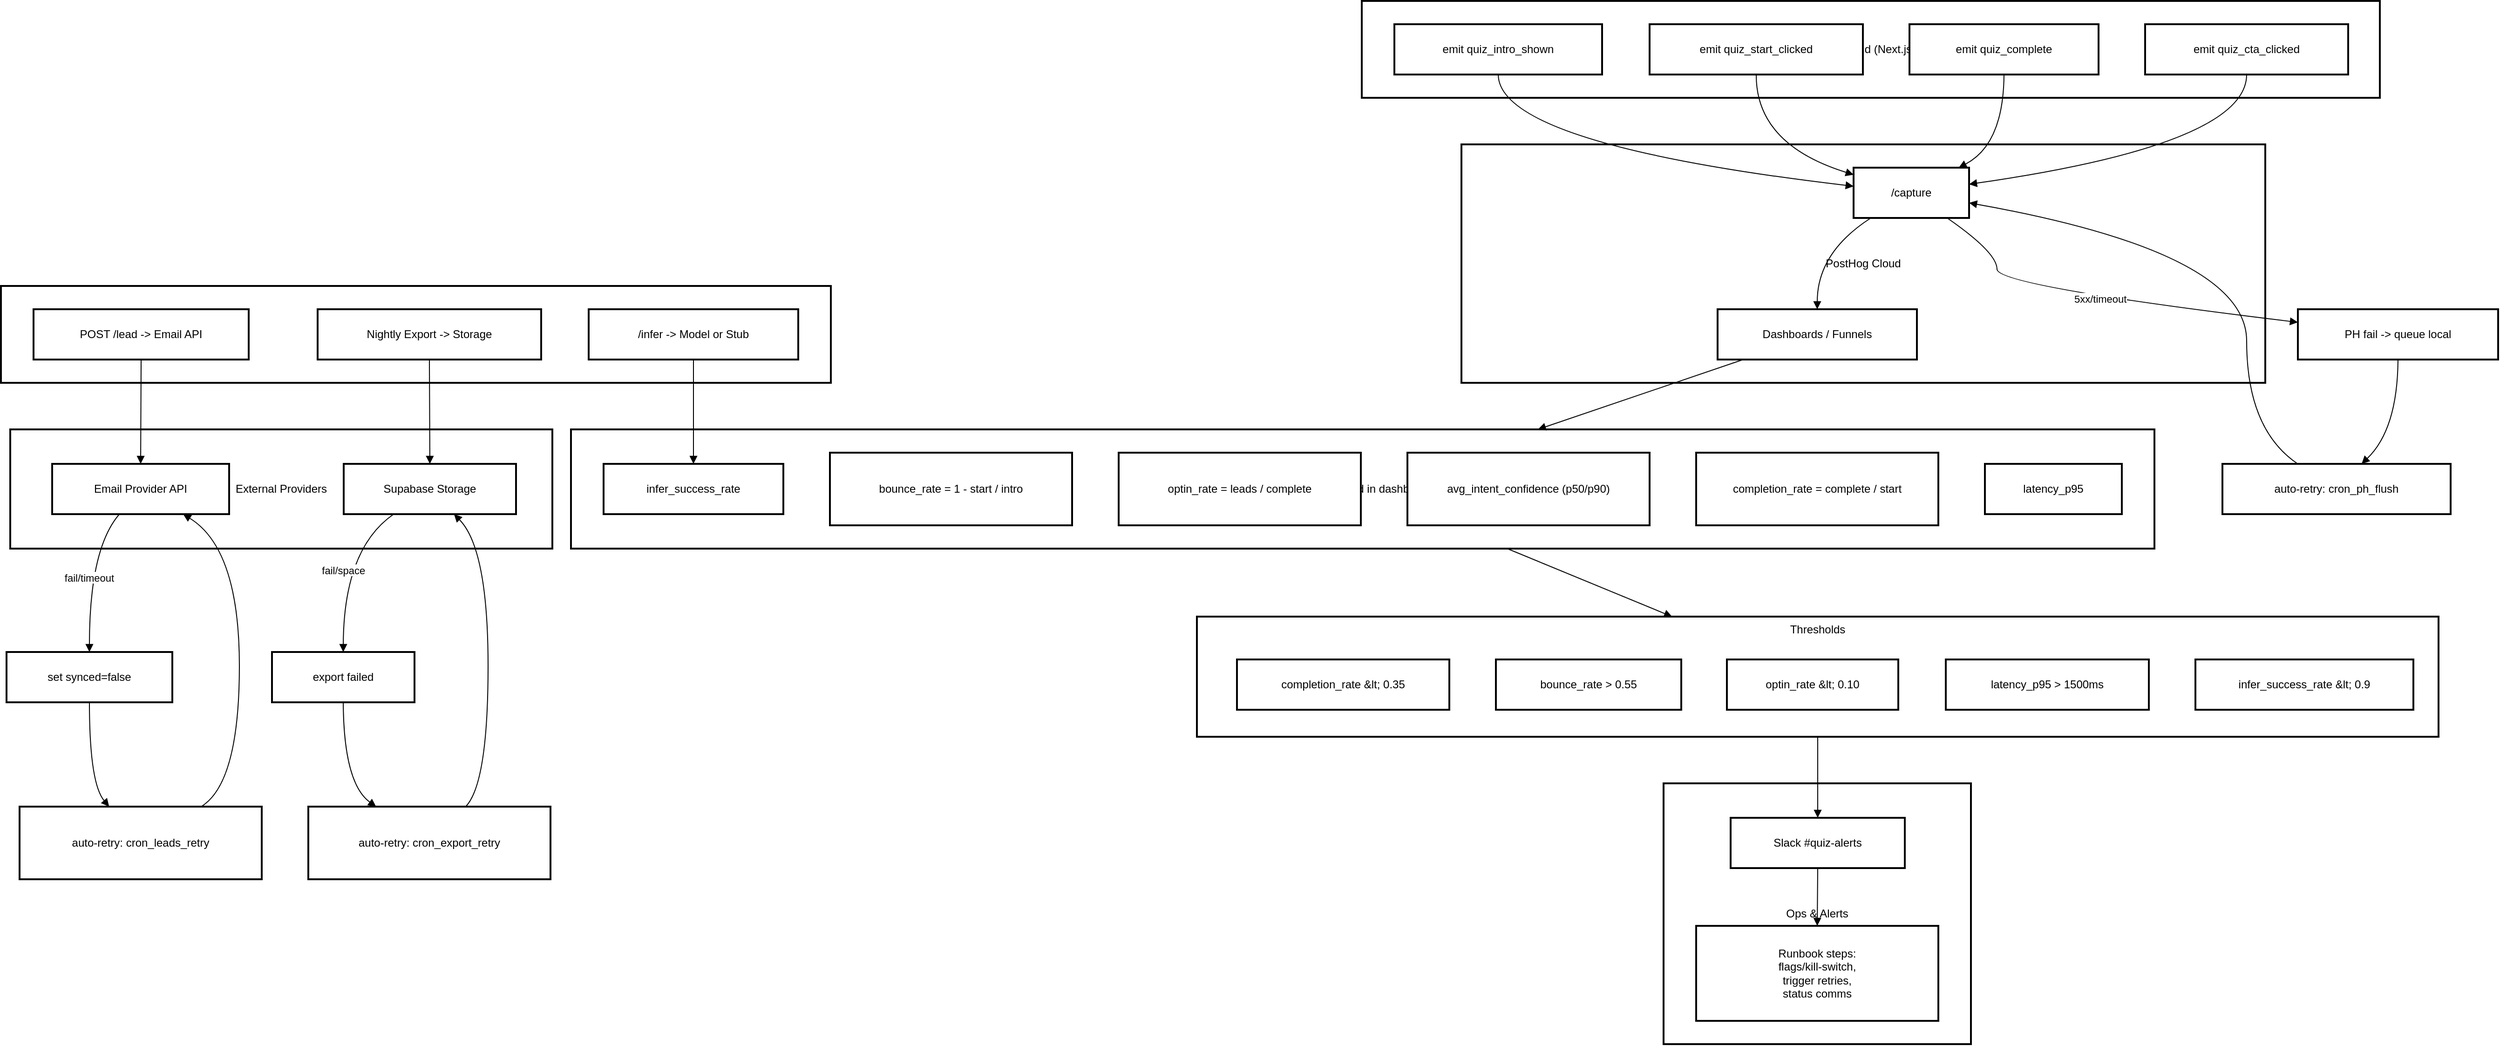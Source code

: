 <mxfile version="28.1.1">
  <diagram name="Page-1" id="XDPCsSQfRMQ0sJvshjU1">
    <mxGraphModel dx="695" dy="778" grid="1" gridSize="10" guides="1" tooltips="1" connect="1" arrows="1" fold="1" page="1" pageScale="1" pageWidth="850" pageHeight="1100" math="0" shadow="0">
      <root>
        <mxCell id="0" />
        <mxCell id="1" parent="0" />
        <mxCell id="t3xGnNsMRrNu702IRC1W-1" value="Thresholds" style="whiteSpace=wrap;strokeWidth=2;verticalAlign=top;" vertex="1" parent="1">
          <mxGeometry x="1304" y="681" width="1333" height="129" as="geometry" />
        </mxCell>
        <mxCell id="t3xGnNsMRrNu702IRC1W-2" value="completion_rate &amp;lt; 0.35" style="whiteSpace=wrap;strokeWidth=2;" vertex="1" parent="t3xGnNsMRrNu702IRC1W-1">
          <mxGeometry x="43" y="46" width="228" height="54" as="geometry" />
        </mxCell>
        <mxCell id="t3xGnNsMRrNu702IRC1W-3" value="bounce_rate &gt; 0.55" style="whiteSpace=wrap;strokeWidth=2;" vertex="1" parent="t3xGnNsMRrNu702IRC1W-1">
          <mxGeometry x="321" y="46" width="199" height="54" as="geometry" />
        </mxCell>
        <mxCell id="t3xGnNsMRrNu702IRC1W-4" value="optin_rate &amp;lt; 0.10" style="whiteSpace=wrap;strokeWidth=2;" vertex="1" parent="t3xGnNsMRrNu702IRC1W-1">
          <mxGeometry x="569" y="46" width="184" height="54" as="geometry" />
        </mxCell>
        <mxCell id="t3xGnNsMRrNu702IRC1W-5" value="latency_p95 &gt; 1500ms" style="whiteSpace=wrap;strokeWidth=2;" vertex="1" parent="t3xGnNsMRrNu702IRC1W-1">
          <mxGeometry x="804" y="46" width="218" height="54" as="geometry" />
        </mxCell>
        <mxCell id="t3xGnNsMRrNu702IRC1W-6" value="infer_success_rate &amp;lt; 0.9" style="whiteSpace=wrap;strokeWidth=2;" vertex="1" parent="t3xGnNsMRrNu702IRC1W-1">
          <mxGeometry x="1072" y="46" width="234" height="54" as="geometry" />
        </mxCell>
        <mxCell id="t3xGnNsMRrNu702IRC1W-7" value="KPIs (computed in dashboards)" style="whiteSpace=wrap;strokeWidth=2;" vertex="1" parent="1">
          <mxGeometry x="632" y="480" width="1700" height="128" as="geometry" />
        </mxCell>
        <mxCell id="t3xGnNsMRrNu702IRC1W-8" value="External Providers" style="whiteSpace=wrap;strokeWidth=2;" vertex="1" parent="1">
          <mxGeometry x="30" y="480" width="582" height="128" as="geometry" />
        </mxCell>
        <mxCell id="t3xGnNsMRrNu702IRC1W-9" value="Edge Functions" style="whiteSpace=wrap;strokeWidth=2;" vertex="1" parent="1">
          <mxGeometry x="20" y="326" width="891" height="104" as="geometry" />
        </mxCell>
        <mxCell id="t3xGnNsMRrNu702IRC1W-10" value="Ops &amp; Alerts" style="whiteSpace=wrap;strokeWidth=2;" vertex="1" parent="1">
          <mxGeometry x="1805" y="860" width="330" height="280" as="geometry" />
        </mxCell>
        <mxCell id="t3xGnNsMRrNu702IRC1W-11" value="PostHog Cloud" style="whiteSpace=wrap;strokeWidth=2;" vertex="1" parent="1">
          <mxGeometry x="1588" y="174" width="863" height="256" as="geometry" />
        </mxCell>
        <mxCell id="t3xGnNsMRrNu702IRC1W-12" value="Frontend (Next.js)" style="whiteSpace=wrap;strokeWidth=2;" vertex="1" parent="1">
          <mxGeometry x="1481" y="20" width="1093" height="104" as="geometry" />
        </mxCell>
        <mxCell id="t3xGnNsMRrNu702IRC1W-13" value="emit quiz_intro_shown" style="whiteSpace=wrap;strokeWidth=2;" vertex="1" parent="1">
          <mxGeometry x="1516" y="45" width="223" height="54" as="geometry" />
        </mxCell>
        <mxCell id="t3xGnNsMRrNu702IRC1W-14" value="emit quiz_start_clicked" style="whiteSpace=wrap;strokeWidth=2;" vertex="1" parent="1">
          <mxGeometry x="1790" y="45" width="229" height="54" as="geometry" />
        </mxCell>
        <mxCell id="t3xGnNsMRrNu702IRC1W-15" value="emit quiz_complete" style="whiteSpace=wrap;strokeWidth=2;" vertex="1" parent="1">
          <mxGeometry x="2069" y="45" width="203" height="54" as="geometry" />
        </mxCell>
        <mxCell id="t3xGnNsMRrNu702IRC1W-16" value="emit quiz_cta_clicked" style="whiteSpace=wrap;strokeWidth=2;" vertex="1" parent="1">
          <mxGeometry x="2322" y="45" width="218" height="54" as="geometry" />
        </mxCell>
        <mxCell id="t3xGnNsMRrNu702IRC1W-17" value="/capture" style="whiteSpace=wrap;strokeWidth=2;" vertex="1" parent="1">
          <mxGeometry x="2009" y="199" width="124" height="54" as="geometry" />
        </mxCell>
        <mxCell id="t3xGnNsMRrNu702IRC1W-18" value="Dashboards / Funnels" style="whiteSpace=wrap;strokeWidth=2;" vertex="1" parent="1">
          <mxGeometry x="1863" y="351" width="214" height="54" as="geometry" />
        </mxCell>
        <mxCell id="t3xGnNsMRrNu702IRC1W-19" value="Slack #quiz-alerts" style="whiteSpace=wrap;strokeWidth=2;" vertex="1" parent="1">
          <mxGeometry x="1877" y="897" width="187" height="54" as="geometry" />
        </mxCell>
        <mxCell id="t3xGnNsMRrNu702IRC1W-20" value="Runbook steps:&#xa;flags/kill-switch,&#xa;trigger retries,&#xa;status comms" style="whiteSpace=wrap;strokeWidth=2;" vertex="1" parent="1">
          <mxGeometry x="1840" y="1013" width="260" height="102" as="geometry" />
        </mxCell>
        <mxCell id="t3xGnNsMRrNu702IRC1W-21" value="POST /lead -&gt; Email API" style="whiteSpace=wrap;strokeWidth=2;" vertex="1" parent="1">
          <mxGeometry x="55" y="351" width="231" height="54" as="geometry" />
        </mxCell>
        <mxCell id="t3xGnNsMRrNu702IRC1W-22" value="Nightly Export -&gt; Storage" style="whiteSpace=wrap;strokeWidth=2;" vertex="1" parent="1">
          <mxGeometry x="360" y="351" width="240" height="54" as="geometry" />
        </mxCell>
        <mxCell id="t3xGnNsMRrNu702IRC1W-23" value="/infer -&gt; Model or Stub" style="whiteSpace=wrap;strokeWidth=2;" vertex="1" parent="1">
          <mxGeometry x="651" y="351" width="225" height="54" as="geometry" />
        </mxCell>
        <mxCell id="t3xGnNsMRrNu702IRC1W-24" value="Email Provider API" style="whiteSpace=wrap;strokeWidth=2;" vertex="1" parent="1">
          <mxGeometry x="75" y="517" width="190" height="54" as="geometry" />
        </mxCell>
        <mxCell id="t3xGnNsMRrNu702IRC1W-25" value="Supabase Storage" style="whiteSpace=wrap;strokeWidth=2;" vertex="1" parent="1">
          <mxGeometry x="388" y="517" width="185" height="54" as="geometry" />
        </mxCell>
        <mxCell id="t3xGnNsMRrNu702IRC1W-26" value="completion_rate = complete / start" style="whiteSpace=wrap;strokeWidth=2;" vertex="1" parent="1">
          <mxGeometry x="1840" y="505" width="260" height="78" as="geometry" />
        </mxCell>
        <mxCell id="t3xGnNsMRrNu702IRC1W-27" value="bounce_rate = 1 - start / intro" style="whiteSpace=wrap;strokeWidth=2;" vertex="1" parent="1">
          <mxGeometry x="910" y="505" width="260" height="78" as="geometry" />
        </mxCell>
        <mxCell id="t3xGnNsMRrNu702IRC1W-28" value="optin_rate = leads / complete" style="whiteSpace=wrap;strokeWidth=2;" vertex="1" parent="1">
          <mxGeometry x="1220" y="505" width="260" height="78" as="geometry" />
        </mxCell>
        <mxCell id="t3xGnNsMRrNu702IRC1W-29" value="avg_intent_confidence (p50/p90)" style="whiteSpace=wrap;strokeWidth=2;" vertex="1" parent="1">
          <mxGeometry x="1530" y="505" width="260" height="78" as="geometry" />
        </mxCell>
        <mxCell id="t3xGnNsMRrNu702IRC1W-30" value="infer_success_rate" style="whiteSpace=wrap;strokeWidth=2;" vertex="1" parent="1">
          <mxGeometry x="667" y="517" width="193" height="54" as="geometry" />
        </mxCell>
        <mxCell id="t3xGnNsMRrNu702IRC1W-31" value="latency_p95" style="whiteSpace=wrap;strokeWidth=2;" vertex="1" parent="1">
          <mxGeometry x="2150" y="517" width="147" height="54" as="geometry" />
        </mxCell>
        <mxCell id="t3xGnNsMRrNu702IRC1W-32" value="PH fail -&gt; queue local" style="whiteSpace=wrap;strokeWidth=2;" vertex="1" parent="1">
          <mxGeometry x="2486" y="351" width="215" height="54" as="geometry" />
        </mxCell>
        <mxCell id="t3xGnNsMRrNu702IRC1W-33" value="set synced=false" style="whiteSpace=wrap;strokeWidth=2;" vertex="1" parent="1">
          <mxGeometry x="26" y="719" width="178" height="54" as="geometry" />
        </mxCell>
        <mxCell id="t3xGnNsMRrNu702IRC1W-34" value="export failed" style="whiteSpace=wrap;strokeWidth=2;" vertex="1" parent="1">
          <mxGeometry x="311" y="719" width="153" height="54" as="geometry" />
        </mxCell>
        <mxCell id="t3xGnNsMRrNu702IRC1W-35" value="auto-retry: cron_ph_flush" style="whiteSpace=wrap;strokeWidth=2;" vertex="1" parent="1">
          <mxGeometry x="2405" y="517" width="245" height="54" as="geometry" />
        </mxCell>
        <mxCell id="t3xGnNsMRrNu702IRC1W-36" value="auto-retry: cron_leads_retry" style="whiteSpace=wrap;strokeWidth=2;" vertex="1" parent="1">
          <mxGeometry x="40" y="885" width="260" height="78" as="geometry" />
        </mxCell>
        <mxCell id="t3xGnNsMRrNu702IRC1W-37" value="auto-retry: cron_export_retry" style="whiteSpace=wrap;strokeWidth=2;" vertex="1" parent="1">
          <mxGeometry x="350" y="885" width="260" height="78" as="geometry" />
        </mxCell>
        <mxCell id="t3xGnNsMRrNu702IRC1W-38" value="" style="curved=1;startArrow=none;endArrow=block;exitX=0.5;exitY=1;entryX=0;entryY=0.37;rounded=0;" edge="1" parent="1" source="t3xGnNsMRrNu702IRC1W-13" target="t3xGnNsMRrNu702IRC1W-17">
          <mxGeometry relative="1" as="geometry">
            <Array as="points">
              <mxPoint x="1628" y="174" />
            </Array>
          </mxGeometry>
        </mxCell>
        <mxCell id="t3xGnNsMRrNu702IRC1W-39" value="" style="curved=1;startArrow=none;endArrow=block;exitX=0.5;exitY=1;entryX=0;entryY=0.14;rounded=0;" edge="1" parent="1" source="t3xGnNsMRrNu702IRC1W-14" target="t3xGnNsMRrNu702IRC1W-17">
          <mxGeometry relative="1" as="geometry">
            <Array as="points">
              <mxPoint x="1904" y="174" />
            </Array>
          </mxGeometry>
        </mxCell>
        <mxCell id="t3xGnNsMRrNu702IRC1W-40" value="" style="curved=1;startArrow=none;endArrow=block;exitX=0.5;exitY=1;entryX=0.91;entryY=0;rounded=0;" edge="1" parent="1" source="t3xGnNsMRrNu702IRC1W-15" target="t3xGnNsMRrNu702IRC1W-17">
          <mxGeometry relative="1" as="geometry">
            <Array as="points">
              <mxPoint x="2170" y="174" />
            </Array>
          </mxGeometry>
        </mxCell>
        <mxCell id="t3xGnNsMRrNu702IRC1W-41" value="" style="curved=1;startArrow=none;endArrow=block;exitX=0.5;exitY=1;entryX=1;entryY=0.33;rounded=0;" edge="1" parent="1" source="t3xGnNsMRrNu702IRC1W-16" target="t3xGnNsMRrNu702IRC1W-17">
          <mxGeometry relative="1" as="geometry">
            <Array as="points">
              <mxPoint x="2431" y="174" />
            </Array>
          </mxGeometry>
        </mxCell>
        <mxCell id="t3xGnNsMRrNu702IRC1W-42" value="" style="curved=1;startArrow=none;endArrow=block;exitX=0.15;exitY=1;entryX=0.5;entryY=0;rounded=0;" edge="1" parent="1" source="t3xGnNsMRrNu702IRC1W-17" target="t3xGnNsMRrNu702IRC1W-18">
          <mxGeometry relative="1" as="geometry">
            <Array as="points">
              <mxPoint x="1970" y="290" />
            </Array>
          </mxGeometry>
        </mxCell>
        <mxCell id="t3xGnNsMRrNu702IRC1W-43" value="" style="curved=1;startArrow=none;endArrow=block;exitX=0.5;exitY=1;entryX=0.5;entryY=0;rounded=0;" edge="1" parent="1" source="t3xGnNsMRrNu702IRC1W-21" target="t3xGnNsMRrNu702IRC1W-24">
          <mxGeometry relative="1" as="geometry">
            <Array as="points" />
          </mxGeometry>
        </mxCell>
        <mxCell id="t3xGnNsMRrNu702IRC1W-44" value="" style="curved=1;startArrow=none;endArrow=block;exitX=0.5;exitY=1;entryX=0.5;entryY=0;rounded=0;" edge="1" parent="1" source="t3xGnNsMRrNu702IRC1W-22" target="t3xGnNsMRrNu702IRC1W-25">
          <mxGeometry relative="1" as="geometry">
            <Array as="points" />
          </mxGeometry>
        </mxCell>
        <mxCell id="t3xGnNsMRrNu702IRC1W-45" value="5xx/timeout" style="curved=1;startArrow=none;endArrow=block;exitX=0.81;exitY=1;entryX=0;entryY=0.26;rounded=0;" edge="1" parent="1" source="t3xGnNsMRrNu702IRC1W-17" target="t3xGnNsMRrNu702IRC1W-32">
          <mxGeometry relative="1" as="geometry">
            <Array as="points">
              <mxPoint x="2163" y="290" />
              <mxPoint x="2163" y="326" />
            </Array>
          </mxGeometry>
        </mxCell>
        <mxCell id="t3xGnNsMRrNu702IRC1W-46" value="fail/timeout" style="curved=1;startArrow=none;endArrow=block;exitX=0.38;exitY=1;entryX=0.5;entryY=-0.01;rounded=0;" edge="1" parent="1" source="t3xGnNsMRrNu702IRC1W-24" target="t3xGnNsMRrNu702IRC1W-33">
          <mxGeometry relative="1" as="geometry">
            <Array as="points">
              <mxPoint x="115" y="608" />
            </Array>
          </mxGeometry>
        </mxCell>
        <mxCell id="t3xGnNsMRrNu702IRC1W-47" value="fail/space" style="curved=1;startArrow=none;endArrow=block;exitX=0.29;exitY=1;entryX=0.5;entryY=-0.01;rounded=0;" edge="1" parent="1" source="t3xGnNsMRrNu702IRC1W-25" target="t3xGnNsMRrNu702IRC1W-34">
          <mxGeometry relative="1" as="geometry">
            <Array as="points">
              <mxPoint x="388" y="608" />
            </Array>
          </mxGeometry>
        </mxCell>
        <mxCell id="t3xGnNsMRrNu702IRC1W-48" value="" style="curved=1;startArrow=none;endArrow=block;exitX=0.5;exitY=1;entryX=0.61;entryY=0;rounded=0;" edge="1" parent="1" source="t3xGnNsMRrNu702IRC1W-32" target="t3xGnNsMRrNu702IRC1W-35">
          <mxGeometry relative="1" as="geometry">
            <Array as="points">
              <mxPoint x="2593" y="480" />
            </Array>
          </mxGeometry>
        </mxCell>
        <mxCell id="t3xGnNsMRrNu702IRC1W-49" value="" style="curved=1;startArrow=none;endArrow=block;exitX=0.33;exitY=0;entryX=1;entryY=0.7;rounded=0;" edge="1" parent="1" source="t3xGnNsMRrNu702IRC1W-35" target="t3xGnNsMRrNu702IRC1W-17">
          <mxGeometry relative="1" as="geometry">
            <Array as="points">
              <mxPoint x="2431" y="480" />
              <mxPoint x="2431" y="290" />
            </Array>
          </mxGeometry>
        </mxCell>
        <mxCell id="t3xGnNsMRrNu702IRC1W-50" value="" style="curved=1;startArrow=none;endArrow=block;exitX=0.5;exitY=0.99;entryX=0.37;entryY=0;rounded=0;" edge="1" parent="1" source="t3xGnNsMRrNu702IRC1W-33" target="t3xGnNsMRrNu702IRC1W-36">
          <mxGeometry relative="1" as="geometry">
            <Array as="points">
              <mxPoint x="115" y="860" />
            </Array>
          </mxGeometry>
        </mxCell>
        <mxCell id="t3xGnNsMRrNu702IRC1W-51" value="" style="curved=1;startArrow=none;endArrow=block;exitX=0.75;exitY=0;entryX=0.74;entryY=1;rounded=0;" edge="1" parent="1" source="t3xGnNsMRrNu702IRC1W-36" target="t3xGnNsMRrNu702IRC1W-24">
          <mxGeometry relative="1" as="geometry">
            <Array as="points">
              <mxPoint x="276" y="860" />
              <mxPoint x="276" y="608" />
            </Array>
          </mxGeometry>
        </mxCell>
        <mxCell id="t3xGnNsMRrNu702IRC1W-52" value="" style="curved=1;startArrow=none;endArrow=block;exitX=0.5;exitY=0.99;entryX=0.28;entryY=0;rounded=0;" edge="1" parent="1" source="t3xGnNsMRrNu702IRC1W-34" target="t3xGnNsMRrNu702IRC1W-37">
          <mxGeometry relative="1" as="geometry">
            <Array as="points">
              <mxPoint x="388" y="860" />
            </Array>
          </mxGeometry>
        </mxCell>
        <mxCell id="t3xGnNsMRrNu702IRC1W-53" value="" style="curved=1;startArrow=none;endArrow=block;exitX=0.65;exitY=0;entryX=0.64;entryY=1;rounded=0;" edge="1" parent="1" source="t3xGnNsMRrNu702IRC1W-37" target="t3xGnNsMRrNu702IRC1W-25">
          <mxGeometry relative="1" as="geometry">
            <Array as="points">
              <mxPoint x="543" y="860" />
              <mxPoint x="543" y="608" />
            </Array>
          </mxGeometry>
        </mxCell>
        <mxCell id="t3xGnNsMRrNu702IRC1W-54" value="" style="curved=1;startArrow=none;endArrow=block;exitX=0.5;exitY=1;entryX=0.5;entryY=0;rounded=0;" edge="1" parent="1" source="t3xGnNsMRrNu702IRC1W-23" target="t3xGnNsMRrNu702IRC1W-30">
          <mxGeometry relative="1" as="geometry">
            <Array as="points" />
          </mxGeometry>
        </mxCell>
        <mxCell id="t3xGnNsMRrNu702IRC1W-55" value="" style="curved=1;startArrow=none;endArrow=block;exitX=0.5;exitY=1;entryX=0.5;entryY=0;rounded=0;" edge="1" parent="1" source="t3xGnNsMRrNu702IRC1W-19" target="t3xGnNsMRrNu702IRC1W-20">
          <mxGeometry relative="1" as="geometry">
            <Array as="points" />
          </mxGeometry>
        </mxCell>
        <mxCell id="t3xGnNsMRrNu702IRC1W-56" value="" style="curved=1;startArrow=none;endArrow=block;rounded=0;" edge="1" parent="1" source="t3xGnNsMRrNu702IRC1W-18" target="t3xGnNsMRrNu702IRC1W-7">
          <mxGeometry relative="1" as="geometry">
            <Array as="points" />
          </mxGeometry>
        </mxCell>
        <mxCell id="t3xGnNsMRrNu702IRC1W-57" value="" style="curved=1;startArrow=none;endArrow=block;rounded=0;" edge="1" parent="1" source="t3xGnNsMRrNu702IRC1W-7" target="t3xGnNsMRrNu702IRC1W-1">
          <mxGeometry relative="1" as="geometry">
            <Array as="points" />
          </mxGeometry>
        </mxCell>
        <mxCell id="t3xGnNsMRrNu702IRC1W-58" value="" style="curved=1;startArrow=none;endArrow=block;exitX=0.5;exitY=1;entryX=0.5;entryY=0;rounded=0;" edge="1" parent="1" source="t3xGnNsMRrNu702IRC1W-1" target="t3xGnNsMRrNu702IRC1W-19">
          <mxGeometry relative="1" as="geometry">
            <Array as="points" />
          </mxGeometry>
        </mxCell>
      </root>
    </mxGraphModel>
  </diagram>
</mxfile>
